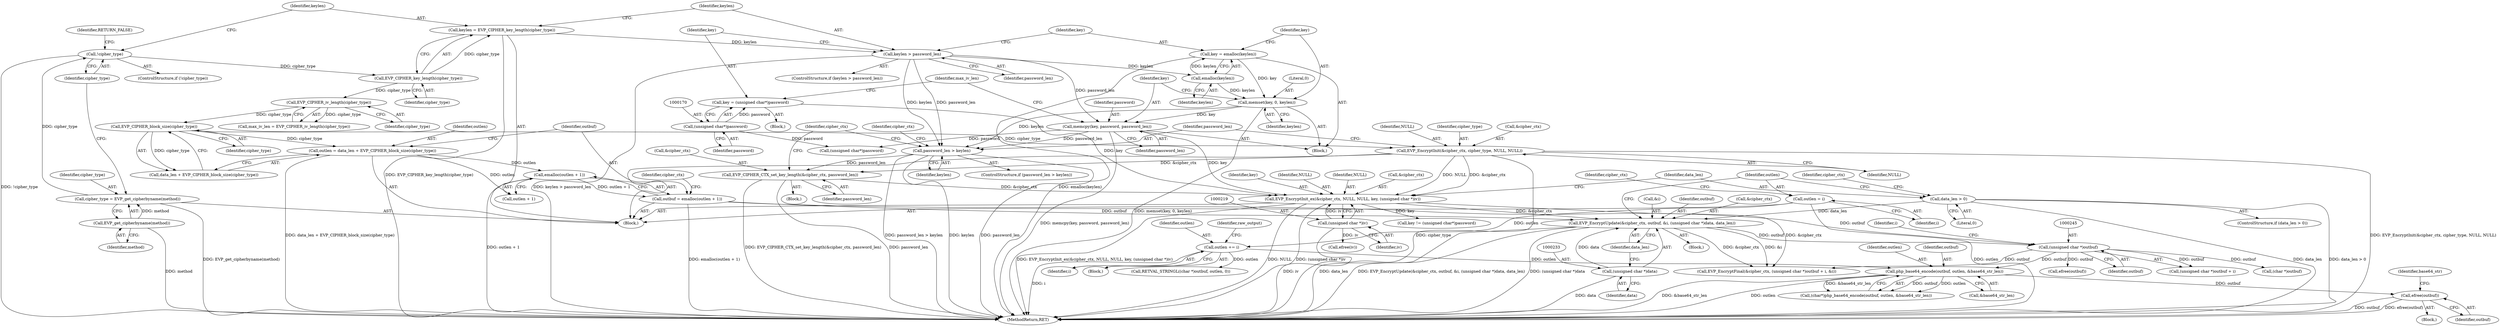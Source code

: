 digraph "0_php_270a406ac94b5fc5cc9ef59fc61e3b4b95648a3e@API" {
"1000281" [label="(Call,efree(outbuf))"];
"1000276" [label="(Call,php_base64_encode(outbuf, outlen, &base64_str_len))"];
"1000244" [label="(Call,(unsigned char *)outbuf)"];
"1000226" [label="(Call,EVP_EncryptUpdate(&cipher_ctx, outbuf, &i, (unsigned char *)data, data_len))"];
"1000212" [label="(Call,EVP_EncryptInit_ex(&cipher_ctx, NULL, NULL, key, (unsigned char *)iv))"];
"1000208" [label="(Call,EVP_CIPHER_CTX_set_key_length(&cipher_ctx, password_len))"];
"1000197" [label="(Call,EVP_EncryptInit(&cipher_ctx, cipher_type, NULL, NULL))"];
"1000189" [label="(Call,EVP_CIPHER_block_size(cipher_type))"];
"1000174" [label="(Call,EVP_CIPHER_iv_length(cipher_type))"];
"1000146" [label="(Call,EVP_CIPHER_key_length(cipher_type))"];
"1000140" [label="(Call,!cipher_type)"];
"1000135" [label="(Call,cipher_type = EVP_get_cipherbyname(method))"];
"1000137" [label="(Call,EVP_get_cipherbyname(method))"];
"1000204" [label="(Call,password_len > keylen)"];
"1000161" [label="(Call,memcpy(key, password, password_len))"];
"1000157" [label="(Call,memset(key, 0, keylen))"];
"1000153" [label="(Call,key = emalloc(keylen))"];
"1000155" [label="(Call,emalloc(keylen))"];
"1000149" [label="(Call,keylen > password_len)"];
"1000144" [label="(Call,keylen = EVP_CIPHER_key_length(cipher_type))"];
"1000167" [label="(Call,key = (unsigned char*)password)"];
"1000169" [label="(Call,(unsigned char*)password)"];
"1000218" [label="(Call,(unsigned char *)iv)"];
"1000191" [label="(Call,outbuf = emalloc(outlen + 1))"];
"1000193" [label="(Call,emalloc(outlen + 1))"];
"1000185" [label="(Call,outlen = data_len + EVP_CIPHER_block_size(cipher_type))"];
"1000232" [label="(Call,(unsigned char *)data)"];
"1000222" [label="(Call,data_len > 0)"];
"1000251" [label="(Call,outlen += i)"];
"1000236" [label="(Call,outlen = i)"];
"1000242" [label="(Identifier,cipher_ctx)"];
"1000243" [label="(Call,(unsigned char *)outbuf + i)"];
"1000220" [label="(Identifier,iv)"];
"1000151" [label="(Identifier,password_len)"];
"1000186" [label="(Identifier,outlen)"];
"1000232" [label="(Call,(unsigned char *)data)"];
"1000212" [label="(Call,EVP_EncryptInit_ex(&cipher_ctx, NULL, NULL, key, (unsigned char *)iv))"];
"1000137" [label="(Call,EVP_get_cipherbyname(method))"];
"1000277" [label="(Identifier,outbuf)"];
"1000213" [label="(Call,&cipher_ctx)"];
"1000141" [label="(Identifier,cipher_type)"];
"1000210" [label="(Identifier,cipher_ctx)"];
"1000156" [label="(Identifier,keylen)"];
"1000211" [label="(Identifier,password_len)"];
"1000146" [label="(Call,EVP_CIPHER_key_length(cipher_type))"];
"1000217" [label="(Identifier,key)"];
"1000240" [label="(Call,EVP_EncryptFinal(&cipher_ctx, (unsigned char *)outbuf + i, &i))"];
"1000162" [label="(Identifier,key)"];
"1000304" [label="(Call,efree(iv))"];
"1000228" [label="(Identifier,cipher_ctx)"];
"1000154" [label="(Identifier,key)"];
"1000145" [label="(Identifier,keylen)"];
"1000209" [label="(Call,&cipher_ctx)"];
"1000234" [label="(Identifier,data)"];
"1000236" [label="(Call,outlen = i)"];
"1000227" [label="(Call,&cipher_ctx)"];
"1000144" [label="(Call,keylen = EVP_CIPHER_key_length(cipher_type))"];
"1000247" [label="(Identifier,i)"];
"1000143" [label="(Identifier,RETURN_FALSE)"];
"1000252" [label="(Identifier,outlen)"];
"1000167" [label="(Call,key = (unsigned char*)password)"];
"1000215" [label="(Identifier,NULL)"];
"1000205" [label="(Identifier,password_len)"];
"1000206" [label="(Identifier,keylen)"];
"1000171" [label="(Identifier,password)"];
"1000189" [label="(Call,EVP_CIPHER_block_size(cipher_type))"];
"1000251" [label="(Call,outlen += i)"];
"1000161" [label="(Call,memcpy(key, password, password_len))"];
"1000164" [label="(Identifier,password_len)"];
"1000136" [label="(Identifier,cipher_type)"];
"1000309" [label="(MethodReturn,RET)"];
"1000216" [label="(Identifier,NULL)"];
"1000160" [label="(Identifier,keylen)"];
"1000169" [label="(Call,(unsigned char*)password)"];
"1000200" [label="(Identifier,cipher_type)"];
"1000168" [label="(Identifier,key)"];
"1000102" [label="(Block,)"];
"1000149" [label="(Call,keylen > password_len)"];
"1000244" [label="(Call,(unsigned char *)outbuf)"];
"1000226" [label="(Call,EVP_EncryptUpdate(&cipher_ctx, outbuf, &i, (unsigned char *)data, data_len))"];
"1000263" [label="(Call,(char *)outbuf)"];
"1000192" [label="(Identifier,outbuf)"];
"1000279" [label="(Call,&base64_str_len)"];
"1000175" [label="(Identifier,cipher_type)"];
"1000250" [label="(Block,)"];
"1000224" [label="(Literal,0)"];
"1000281" [label="(Call,efree(outbuf))"];
"1000222" [label="(Call,data_len > 0)"];
"1000157" [label="(Call,memset(key, 0, keylen))"];
"1000155" [label="(Call,emalloc(keylen))"];
"1000204" [label="(Call,password_len > keylen)"];
"1000190" [label="(Identifier,cipher_type)"];
"1000148" [label="(ControlStructure,if (keylen > password_len))"];
"1000147" [label="(Identifier,cipher_type)"];
"1000289" [label="(Call,efree(outbuf))"];
"1000230" [label="(Call,&i)"];
"1000153" [label="(Call,key = emalloc(keylen))"];
"1000282" [label="(Identifier,outbuf)"];
"1000269" [label="(Block,)"];
"1000253" [label="(Identifier,i)"];
"1000274" [label="(Call,(char*)php_base64_encode(outbuf, outlen, &base64_str_len))"];
"1000174" [label="(Call,EVP_CIPHER_iv_length(cipher_type))"];
"1000152" [label="(Block,)"];
"1000276" [label="(Call,php_base64_encode(outbuf, outlen, &base64_str_len))"];
"1000150" [label="(Identifier,keylen)"];
"1000158" [label="(Identifier,key)"];
"1000208" [label="(Call,EVP_CIPHER_CTX_set_key_length(&cipher_ctx, password_len))"];
"1000262" [label="(Call,RETVAL_STRINGL((char *)outbuf, outlen, 0))"];
"1000278" [label="(Identifier,outlen)"];
"1000197" [label="(Call,EVP_EncryptInit(&cipher_ctx, cipher_type, NULL, NULL))"];
"1000139" [label="(ControlStructure,if (!cipher_type))"];
"1000166" [label="(Block,)"];
"1000198" [label="(Call,&cipher_ctx)"];
"1000221" [label="(ControlStructure,if (data_len > 0))"];
"1000246" [label="(Identifier,outbuf)"];
"1000191" [label="(Call,outbuf = emalloc(outlen + 1))"];
"1000223" [label="(Identifier,data_len)"];
"1000194" [label="(Call,outlen + 1)"];
"1000284" [label="(Identifier,base64_str)"];
"1000225" [label="(Block,)"];
"1000295" [label="(Call,(unsigned char*)password)"];
"1000140" [label="(Call,!cipher_type)"];
"1000138" [label="(Identifier,method)"];
"1000214" [label="(Identifier,cipher_ctx)"];
"1000135" [label="(Call,cipher_type = EVP_get_cipherbyname(method))"];
"1000203" [label="(ControlStructure,if (password_len > keylen))"];
"1000237" [label="(Identifier,outlen)"];
"1000229" [label="(Identifier,outbuf)"];
"1000207" [label="(Block,)"];
"1000159" [label="(Literal,0)"];
"1000187" [label="(Call,data_len + EVP_CIPHER_block_size(cipher_type))"];
"1000293" [label="(Call,key != (unsigned char*)password)"];
"1000255" [label="(Identifier,raw_output)"];
"1000163" [label="(Identifier,password)"];
"1000235" [label="(Identifier,data_len)"];
"1000202" [label="(Identifier,NULL)"];
"1000238" [label="(Identifier,i)"];
"1000201" [label="(Identifier,NULL)"];
"1000218" [label="(Call,(unsigned char *)iv)"];
"1000173" [label="(Identifier,max_iv_len)"];
"1000172" [label="(Call,max_iv_len = EVP_CIPHER_iv_length(cipher_type))"];
"1000185" [label="(Call,outlen = data_len + EVP_CIPHER_block_size(cipher_type))"];
"1000199" [label="(Identifier,cipher_ctx)"];
"1000193" [label="(Call,emalloc(outlen + 1))"];
"1000281" -> "1000269"  [label="AST: "];
"1000281" -> "1000282"  [label="CFG: "];
"1000282" -> "1000281"  [label="AST: "];
"1000284" -> "1000281"  [label="CFG: "];
"1000281" -> "1000309"  [label="DDG: outbuf"];
"1000281" -> "1000309"  [label="DDG: efree(outbuf)"];
"1000276" -> "1000281"  [label="DDG: outbuf"];
"1000276" -> "1000274"  [label="AST: "];
"1000276" -> "1000279"  [label="CFG: "];
"1000277" -> "1000276"  [label="AST: "];
"1000278" -> "1000276"  [label="AST: "];
"1000279" -> "1000276"  [label="AST: "];
"1000274" -> "1000276"  [label="CFG: "];
"1000276" -> "1000309"  [label="DDG: outlen"];
"1000276" -> "1000309"  [label="DDG: &base64_str_len"];
"1000276" -> "1000274"  [label="DDG: outbuf"];
"1000276" -> "1000274"  [label="DDG: outlen"];
"1000276" -> "1000274"  [label="DDG: &base64_str_len"];
"1000244" -> "1000276"  [label="DDG: outbuf"];
"1000251" -> "1000276"  [label="DDG: outlen"];
"1000244" -> "1000243"  [label="AST: "];
"1000244" -> "1000246"  [label="CFG: "];
"1000245" -> "1000244"  [label="AST: "];
"1000246" -> "1000244"  [label="AST: "];
"1000247" -> "1000244"  [label="CFG: "];
"1000244" -> "1000240"  [label="DDG: outbuf"];
"1000244" -> "1000243"  [label="DDG: outbuf"];
"1000226" -> "1000244"  [label="DDG: outbuf"];
"1000191" -> "1000244"  [label="DDG: outbuf"];
"1000244" -> "1000263"  [label="DDG: outbuf"];
"1000244" -> "1000289"  [label="DDG: outbuf"];
"1000226" -> "1000225"  [label="AST: "];
"1000226" -> "1000235"  [label="CFG: "];
"1000227" -> "1000226"  [label="AST: "];
"1000229" -> "1000226"  [label="AST: "];
"1000230" -> "1000226"  [label="AST: "];
"1000232" -> "1000226"  [label="AST: "];
"1000235" -> "1000226"  [label="AST: "];
"1000237" -> "1000226"  [label="CFG: "];
"1000226" -> "1000309"  [label="DDG: data_len"];
"1000226" -> "1000309"  [label="DDG: EVP_EncryptUpdate(&cipher_ctx, outbuf, &i, (unsigned char *)data, data_len)"];
"1000226" -> "1000309"  [label="DDG: (unsigned char *)data"];
"1000212" -> "1000226"  [label="DDG: &cipher_ctx"];
"1000191" -> "1000226"  [label="DDG: outbuf"];
"1000232" -> "1000226"  [label="DDG: data"];
"1000222" -> "1000226"  [label="DDG: data_len"];
"1000226" -> "1000240"  [label="DDG: &cipher_ctx"];
"1000226" -> "1000240"  [label="DDG: &i"];
"1000212" -> "1000102"  [label="AST: "];
"1000212" -> "1000218"  [label="CFG: "];
"1000213" -> "1000212"  [label="AST: "];
"1000215" -> "1000212"  [label="AST: "];
"1000216" -> "1000212"  [label="AST: "];
"1000217" -> "1000212"  [label="AST: "];
"1000218" -> "1000212"  [label="AST: "];
"1000223" -> "1000212"  [label="CFG: "];
"1000212" -> "1000309"  [label="DDG: NULL"];
"1000212" -> "1000309"  [label="DDG: (unsigned char *)iv"];
"1000212" -> "1000309"  [label="DDG: EVP_EncryptInit_ex(&cipher_ctx, NULL, NULL, key, (unsigned char *)iv)"];
"1000208" -> "1000212"  [label="DDG: &cipher_ctx"];
"1000197" -> "1000212"  [label="DDG: &cipher_ctx"];
"1000197" -> "1000212"  [label="DDG: NULL"];
"1000167" -> "1000212"  [label="DDG: key"];
"1000161" -> "1000212"  [label="DDG: key"];
"1000218" -> "1000212"  [label="DDG: iv"];
"1000212" -> "1000240"  [label="DDG: &cipher_ctx"];
"1000212" -> "1000293"  [label="DDG: key"];
"1000208" -> "1000207"  [label="AST: "];
"1000208" -> "1000211"  [label="CFG: "];
"1000209" -> "1000208"  [label="AST: "];
"1000211" -> "1000208"  [label="AST: "];
"1000214" -> "1000208"  [label="CFG: "];
"1000208" -> "1000309"  [label="DDG: EVP_CIPHER_CTX_set_key_length(&cipher_ctx, password_len)"];
"1000208" -> "1000309"  [label="DDG: password_len"];
"1000197" -> "1000208"  [label="DDG: &cipher_ctx"];
"1000204" -> "1000208"  [label="DDG: password_len"];
"1000197" -> "1000102"  [label="AST: "];
"1000197" -> "1000202"  [label="CFG: "];
"1000198" -> "1000197"  [label="AST: "];
"1000200" -> "1000197"  [label="AST: "];
"1000201" -> "1000197"  [label="AST: "];
"1000202" -> "1000197"  [label="AST: "];
"1000205" -> "1000197"  [label="CFG: "];
"1000197" -> "1000309"  [label="DDG: cipher_type"];
"1000197" -> "1000309"  [label="DDG: EVP_EncryptInit(&cipher_ctx, cipher_type, NULL, NULL)"];
"1000189" -> "1000197"  [label="DDG: cipher_type"];
"1000189" -> "1000187"  [label="AST: "];
"1000189" -> "1000190"  [label="CFG: "];
"1000190" -> "1000189"  [label="AST: "];
"1000187" -> "1000189"  [label="CFG: "];
"1000189" -> "1000185"  [label="DDG: cipher_type"];
"1000189" -> "1000187"  [label="DDG: cipher_type"];
"1000174" -> "1000189"  [label="DDG: cipher_type"];
"1000174" -> "1000172"  [label="AST: "];
"1000174" -> "1000175"  [label="CFG: "];
"1000175" -> "1000174"  [label="AST: "];
"1000172" -> "1000174"  [label="CFG: "];
"1000174" -> "1000172"  [label="DDG: cipher_type"];
"1000146" -> "1000174"  [label="DDG: cipher_type"];
"1000146" -> "1000144"  [label="AST: "];
"1000146" -> "1000147"  [label="CFG: "];
"1000147" -> "1000146"  [label="AST: "];
"1000144" -> "1000146"  [label="CFG: "];
"1000146" -> "1000144"  [label="DDG: cipher_type"];
"1000140" -> "1000146"  [label="DDG: cipher_type"];
"1000140" -> "1000139"  [label="AST: "];
"1000140" -> "1000141"  [label="CFG: "];
"1000141" -> "1000140"  [label="AST: "];
"1000143" -> "1000140"  [label="CFG: "];
"1000145" -> "1000140"  [label="CFG: "];
"1000140" -> "1000309"  [label="DDG: !cipher_type"];
"1000135" -> "1000140"  [label="DDG: cipher_type"];
"1000135" -> "1000102"  [label="AST: "];
"1000135" -> "1000137"  [label="CFG: "];
"1000136" -> "1000135"  [label="AST: "];
"1000137" -> "1000135"  [label="AST: "];
"1000141" -> "1000135"  [label="CFG: "];
"1000135" -> "1000309"  [label="DDG: EVP_get_cipherbyname(method)"];
"1000137" -> "1000135"  [label="DDG: method"];
"1000137" -> "1000138"  [label="CFG: "];
"1000138" -> "1000137"  [label="AST: "];
"1000137" -> "1000309"  [label="DDG: method"];
"1000204" -> "1000203"  [label="AST: "];
"1000204" -> "1000206"  [label="CFG: "];
"1000205" -> "1000204"  [label="AST: "];
"1000206" -> "1000204"  [label="AST: "];
"1000210" -> "1000204"  [label="CFG: "];
"1000214" -> "1000204"  [label="CFG: "];
"1000204" -> "1000309"  [label="DDG: password_len > keylen"];
"1000204" -> "1000309"  [label="DDG: keylen"];
"1000204" -> "1000309"  [label="DDG: password_len"];
"1000161" -> "1000204"  [label="DDG: password_len"];
"1000149" -> "1000204"  [label="DDG: password_len"];
"1000149" -> "1000204"  [label="DDG: keylen"];
"1000157" -> "1000204"  [label="DDG: keylen"];
"1000161" -> "1000152"  [label="AST: "];
"1000161" -> "1000164"  [label="CFG: "];
"1000162" -> "1000161"  [label="AST: "];
"1000163" -> "1000161"  [label="AST: "];
"1000164" -> "1000161"  [label="AST: "];
"1000173" -> "1000161"  [label="CFG: "];
"1000161" -> "1000309"  [label="DDG: memcpy(key, password, password_len)"];
"1000157" -> "1000161"  [label="DDG: key"];
"1000149" -> "1000161"  [label="DDG: password_len"];
"1000161" -> "1000295"  [label="DDG: password"];
"1000157" -> "1000152"  [label="AST: "];
"1000157" -> "1000160"  [label="CFG: "];
"1000158" -> "1000157"  [label="AST: "];
"1000159" -> "1000157"  [label="AST: "];
"1000160" -> "1000157"  [label="AST: "];
"1000162" -> "1000157"  [label="CFG: "];
"1000157" -> "1000309"  [label="DDG: memset(key, 0, keylen)"];
"1000153" -> "1000157"  [label="DDG: key"];
"1000155" -> "1000157"  [label="DDG: keylen"];
"1000153" -> "1000152"  [label="AST: "];
"1000153" -> "1000155"  [label="CFG: "];
"1000154" -> "1000153"  [label="AST: "];
"1000155" -> "1000153"  [label="AST: "];
"1000158" -> "1000153"  [label="CFG: "];
"1000153" -> "1000309"  [label="DDG: emalloc(keylen)"];
"1000155" -> "1000153"  [label="DDG: keylen"];
"1000155" -> "1000156"  [label="CFG: "];
"1000156" -> "1000155"  [label="AST: "];
"1000149" -> "1000155"  [label="DDG: keylen"];
"1000149" -> "1000148"  [label="AST: "];
"1000149" -> "1000151"  [label="CFG: "];
"1000150" -> "1000149"  [label="AST: "];
"1000151" -> "1000149"  [label="AST: "];
"1000154" -> "1000149"  [label="CFG: "];
"1000168" -> "1000149"  [label="CFG: "];
"1000149" -> "1000309"  [label="DDG: keylen > password_len"];
"1000144" -> "1000149"  [label="DDG: keylen"];
"1000144" -> "1000102"  [label="AST: "];
"1000145" -> "1000144"  [label="AST: "];
"1000150" -> "1000144"  [label="CFG: "];
"1000144" -> "1000309"  [label="DDG: EVP_CIPHER_key_length(cipher_type)"];
"1000167" -> "1000166"  [label="AST: "];
"1000167" -> "1000169"  [label="CFG: "];
"1000168" -> "1000167"  [label="AST: "];
"1000169" -> "1000167"  [label="AST: "];
"1000173" -> "1000167"  [label="CFG: "];
"1000169" -> "1000167"  [label="DDG: password"];
"1000169" -> "1000171"  [label="CFG: "];
"1000170" -> "1000169"  [label="AST: "];
"1000171" -> "1000169"  [label="AST: "];
"1000169" -> "1000295"  [label="DDG: password"];
"1000218" -> "1000220"  [label="CFG: "];
"1000219" -> "1000218"  [label="AST: "];
"1000220" -> "1000218"  [label="AST: "];
"1000218" -> "1000309"  [label="DDG: iv"];
"1000218" -> "1000304"  [label="DDG: iv"];
"1000191" -> "1000102"  [label="AST: "];
"1000191" -> "1000193"  [label="CFG: "];
"1000192" -> "1000191"  [label="AST: "];
"1000193" -> "1000191"  [label="AST: "];
"1000199" -> "1000191"  [label="CFG: "];
"1000191" -> "1000309"  [label="DDG: emalloc(outlen + 1)"];
"1000193" -> "1000191"  [label="DDG: outlen + 1"];
"1000193" -> "1000194"  [label="CFG: "];
"1000194" -> "1000193"  [label="AST: "];
"1000193" -> "1000309"  [label="DDG: outlen + 1"];
"1000185" -> "1000193"  [label="DDG: outlen"];
"1000185" -> "1000102"  [label="AST: "];
"1000185" -> "1000187"  [label="CFG: "];
"1000186" -> "1000185"  [label="AST: "];
"1000187" -> "1000185"  [label="AST: "];
"1000192" -> "1000185"  [label="CFG: "];
"1000185" -> "1000309"  [label="DDG: data_len + EVP_CIPHER_block_size(cipher_type)"];
"1000185" -> "1000194"  [label="DDG: outlen"];
"1000232" -> "1000234"  [label="CFG: "];
"1000233" -> "1000232"  [label="AST: "];
"1000234" -> "1000232"  [label="AST: "];
"1000235" -> "1000232"  [label="CFG: "];
"1000232" -> "1000309"  [label="DDG: data"];
"1000222" -> "1000221"  [label="AST: "];
"1000222" -> "1000224"  [label="CFG: "];
"1000223" -> "1000222"  [label="AST: "];
"1000224" -> "1000222"  [label="AST: "];
"1000228" -> "1000222"  [label="CFG: "];
"1000237" -> "1000222"  [label="CFG: "];
"1000222" -> "1000309"  [label="DDG: data_len"];
"1000222" -> "1000309"  [label="DDG: data_len > 0"];
"1000251" -> "1000250"  [label="AST: "];
"1000251" -> "1000253"  [label="CFG: "];
"1000252" -> "1000251"  [label="AST: "];
"1000253" -> "1000251"  [label="AST: "];
"1000255" -> "1000251"  [label="CFG: "];
"1000251" -> "1000309"  [label="DDG: i"];
"1000236" -> "1000251"  [label="DDG: outlen"];
"1000251" -> "1000262"  [label="DDG: outlen"];
"1000236" -> "1000102"  [label="AST: "];
"1000236" -> "1000238"  [label="CFG: "];
"1000237" -> "1000236"  [label="AST: "];
"1000238" -> "1000236"  [label="AST: "];
"1000242" -> "1000236"  [label="CFG: "];
"1000236" -> "1000309"  [label="DDG: outlen"];
}
